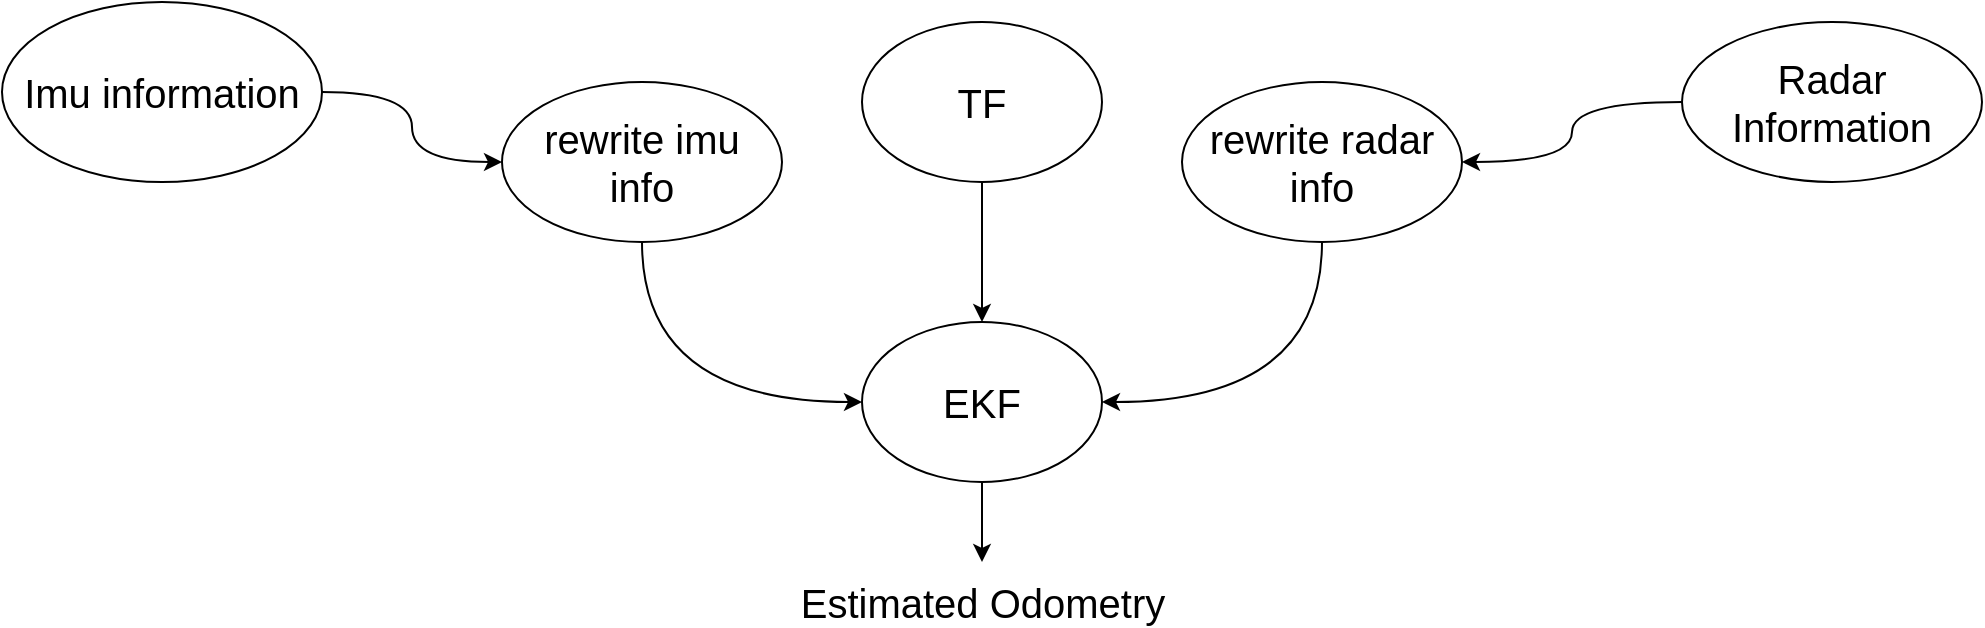 <mxfile version="14.1.8" type="device"><diagram id="6bl0sbwc_HXUT-RyVOS9" name="Page-1"><mxGraphModel dx="1355" dy="825" grid="1" gridSize="10" guides="1" tooltips="1" connect="1" arrows="1" fold="1" page="1" pageScale="1" pageWidth="3300" pageHeight="4681" math="0" shadow="0"><root><mxCell id="0"/><mxCell id="1" parent="0"/><mxCell id="R7lZSCXdUjVDiLvtVlKw-10" style="edgeStyle=orthogonalEdgeStyle;curved=1;rounded=0;orthogonalLoop=1;jettySize=auto;html=1;" edge="1" parent="1" source="R7lZSCXdUjVDiLvtVlKw-1"><mxGeometry relative="1" as="geometry"><mxPoint x="690" y="460" as="targetPoint"/></mxGeometry></mxCell><mxCell id="R7lZSCXdUjVDiLvtVlKw-1" value="&lt;font style=&quot;font-size: 20px&quot;&gt;EKF&lt;/font&gt;" style="ellipse;whiteSpace=wrap;html=1;" vertex="1" parent="1"><mxGeometry x="630" y="340" width="120" height="80" as="geometry"/></mxCell><mxCell id="R7lZSCXdUjVDiLvtVlKw-6" value="" style="edgeStyle=orthogonalEdgeStyle;rounded=0;orthogonalLoop=1;jettySize=auto;html=1;curved=1;" edge="1" parent="1" source="R7lZSCXdUjVDiLvtVlKw-2" target="R7lZSCXdUjVDiLvtVlKw-4"><mxGeometry relative="1" as="geometry"/></mxCell><mxCell id="R7lZSCXdUjVDiLvtVlKw-2" value="&lt;font style=&quot;font-size: 20px&quot;&gt;Radar Information&lt;/font&gt;" style="ellipse;whiteSpace=wrap;html=1;" vertex="1" parent="1"><mxGeometry x="1040" y="190" width="150" height="80" as="geometry"/></mxCell><mxCell id="R7lZSCXdUjVDiLvtVlKw-7" style="edgeStyle=orthogonalEdgeStyle;curved=1;rounded=0;orthogonalLoop=1;jettySize=auto;html=1;entryX=0;entryY=0.5;entryDx=0;entryDy=0;" edge="1" parent="1" source="R7lZSCXdUjVDiLvtVlKw-3" target="R7lZSCXdUjVDiLvtVlKw-5"><mxGeometry relative="1" as="geometry"/></mxCell><mxCell id="R7lZSCXdUjVDiLvtVlKw-3" value="&lt;font style=&quot;font-size: 20px&quot;&gt;Imu information&lt;/font&gt;" style="ellipse;whiteSpace=wrap;html=1;" vertex="1" parent="1"><mxGeometry x="200" y="180" width="160" height="90" as="geometry"/></mxCell><mxCell id="R7lZSCXdUjVDiLvtVlKw-9" style="edgeStyle=orthogonalEdgeStyle;curved=1;rounded=0;orthogonalLoop=1;jettySize=auto;html=1;exitX=0.5;exitY=1;exitDx=0;exitDy=0;entryX=1;entryY=0.5;entryDx=0;entryDy=0;" edge="1" parent="1" source="R7lZSCXdUjVDiLvtVlKw-4" target="R7lZSCXdUjVDiLvtVlKw-1"><mxGeometry relative="1" as="geometry"/></mxCell><mxCell id="R7lZSCXdUjVDiLvtVlKw-4" value="&lt;font style=&quot;font-size: 20px ; line-height: 120%&quot;&gt;rewrite radar info&lt;/font&gt;" style="ellipse;whiteSpace=wrap;html=1;" vertex="1" parent="1"><mxGeometry x="790" y="220" width="140" height="80" as="geometry"/></mxCell><mxCell id="R7lZSCXdUjVDiLvtVlKw-13" style="edgeStyle=orthogonalEdgeStyle;curved=1;rounded=0;orthogonalLoop=1;jettySize=auto;html=1;exitX=0.5;exitY=1;exitDx=0;exitDy=0;entryX=0;entryY=0.5;entryDx=0;entryDy=0;" edge="1" parent="1" source="R7lZSCXdUjVDiLvtVlKw-5" target="R7lZSCXdUjVDiLvtVlKw-1"><mxGeometry relative="1" as="geometry"/></mxCell><mxCell id="R7lZSCXdUjVDiLvtVlKw-5" value="&lt;font style=&quot;font-size: 20px ; line-height: 120%&quot;&gt;rewrite imu &lt;br&gt;info&lt;/font&gt;" style="ellipse;whiteSpace=wrap;html=1;" vertex="1" parent="1"><mxGeometry x="450" y="220" width="140" height="80" as="geometry"/></mxCell><mxCell id="R7lZSCXdUjVDiLvtVlKw-12" value="&lt;font style=&quot;font-size: 20px&quot;&gt;Estimated Odometry&lt;/font&gt;" style="text;html=1;align=center;verticalAlign=middle;resizable=0;points=[];autosize=1;" vertex="1" parent="1"><mxGeometry x="590" y="470" width="200" height="20" as="geometry"/></mxCell><mxCell id="R7lZSCXdUjVDiLvtVlKw-16" style="edgeStyle=orthogonalEdgeStyle;curved=1;rounded=0;orthogonalLoop=1;jettySize=auto;html=1;" edge="1" parent="1" source="R7lZSCXdUjVDiLvtVlKw-15" target="R7lZSCXdUjVDiLvtVlKw-1"><mxGeometry relative="1" as="geometry"/></mxCell><mxCell id="R7lZSCXdUjVDiLvtVlKw-15" value="&lt;font style=&quot;font-size: 20px&quot;&gt;TF&lt;/font&gt;" style="ellipse;whiteSpace=wrap;html=1;" vertex="1" parent="1"><mxGeometry x="630" y="190" width="120" height="80" as="geometry"/></mxCell></root></mxGraphModel></diagram></mxfile>